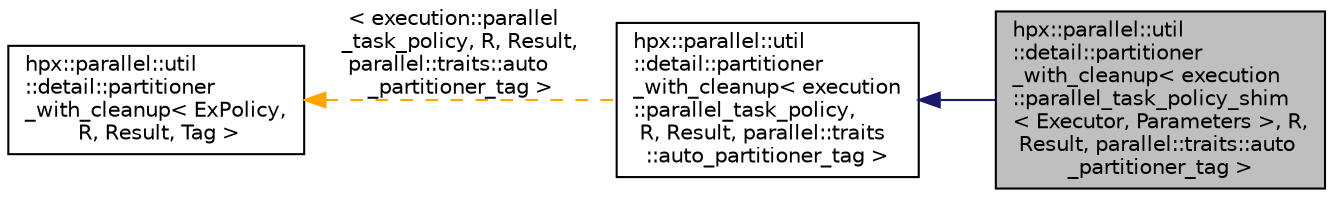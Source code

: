 digraph "hpx::parallel::util::detail::partitioner_with_cleanup&lt; execution::parallel_task_policy_shim&lt; Executor, Parameters &gt;, R, Result, parallel::traits::auto_partitioner_tag &gt;"
{
  edge [fontname="Helvetica",fontsize="10",labelfontname="Helvetica",labelfontsize="10"];
  node [fontname="Helvetica",fontsize="10",shape=record];
  rankdir="LR";
  Node0 [label="hpx::parallel::util\l::detail::partitioner\l_with_cleanup\< execution\l::parallel_task_policy_shim\l\< Executor, Parameters \>, R,\l Result, parallel::traits::auto\l_partitioner_tag \>",height=0.2,width=0.4,color="black", fillcolor="grey75", style="filled", fontcolor="black"];
  Node1 -> Node0 [dir="back",color="midnightblue",fontsize="10",style="solid",fontname="Helvetica"];
  Node1 [label="hpx::parallel::util\l::detail::partitioner\l_with_cleanup\< execution\l::parallel_task_policy,\l R, Result, parallel::traits\l::auto_partitioner_tag \>",height=0.2,width=0.4,color="black", fillcolor="white", style="filled",URL="$df/d24/structhpx_1_1parallel_1_1util_1_1detail_1_1partitioner__with__cleanup.html"];
  Node2 -> Node1 [dir="back",color="orange",fontsize="10",style="dashed",label=" \< execution::parallel\l_task_policy, R, Result,\l parallel::traits::auto\l_partitioner_tag \>" ,fontname="Helvetica"];
  Node2 [label="hpx::parallel::util\l::detail::partitioner\l_with_cleanup\< ExPolicy,\l R, Result, Tag \>",height=0.2,width=0.4,color="black", fillcolor="white", style="filled",URL="$df/d24/structhpx_1_1parallel_1_1util_1_1detail_1_1partitioner__with__cleanup.html"];
}
